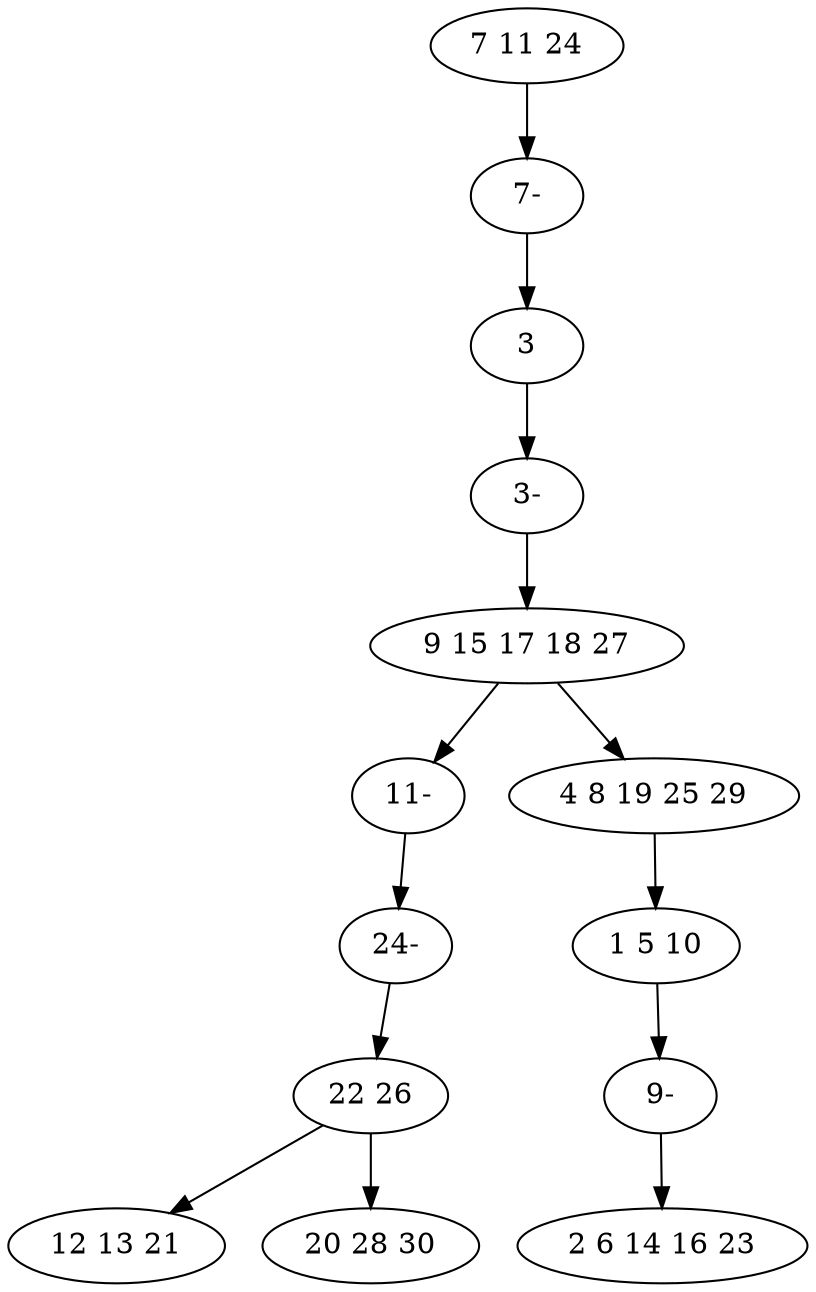 digraph true_tree {
	"0" -> "11"
	"1" -> "13"
	"2" -> "10"
	"3" -> "4"
	"3" -> "5"
	"2" -> "6"
	"6" -> "7"
	"7" -> "9"
	"9" -> "8"
	"10" -> "12"
	"11" -> "1"
	"12" -> "3"
	"13" -> "2"
	"0" [label="7 11 24"];
	"1" [label="3"];
	"2" [label="9 15 17 18 27"];
	"3" [label="22 26"];
	"4" [label="12 13 21"];
	"5" [label="20 28 30"];
	"6" [label="4 8 19 25 29"];
	"7" [label="1 5 10"];
	"8" [label="2 6 14 16 23"];
	"9" [label="9-"];
	"10" [label="11-"];
	"11" [label="7-"];
	"12" [label="24-"];
	"13" [label="3-"];
}
